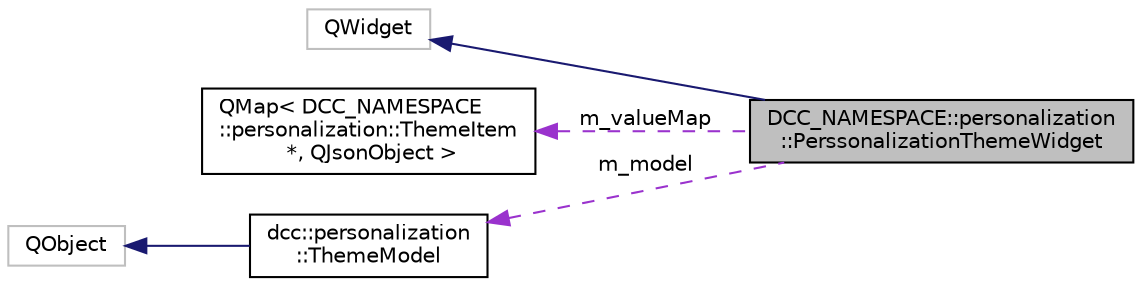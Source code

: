 digraph "DCC_NAMESPACE::personalization::PerssonalizationThemeWidget"
{
  edge [fontname="Helvetica",fontsize="10",labelfontname="Helvetica",labelfontsize="10"];
  node [fontname="Helvetica",fontsize="10",shape=record];
  rankdir="LR";
  Node2 [label="DCC_NAMESPACE::personalization\l::PerssonalizationThemeWidget",height=0.2,width=0.4,color="black", fillcolor="grey75", style="filled", fontcolor="black"];
  Node3 -> Node2 [dir="back",color="midnightblue",fontsize="10",style="solid",fontname="Helvetica"];
  Node3 [label="QWidget",height=0.2,width=0.4,color="grey75", fillcolor="white", style="filled"];
  Node4 -> Node2 [dir="back",color="darkorchid3",fontsize="10",style="dashed",label=" m_valueMap" ,fontname="Helvetica"];
  Node4 [label="QMap\< DCC_NAMESPACE\l::personalization::ThemeItem\l *, QJsonObject \>",height=0.2,width=0.4,color="black", fillcolor="white", style="filled",URL="$class_q_map.html"];
  Node5 -> Node2 [dir="back",color="darkorchid3",fontsize="10",style="dashed",label=" m_model" ,fontname="Helvetica"];
  Node5 [label="dcc::personalization\l::ThemeModel",height=0.2,width=0.4,color="black", fillcolor="white", style="filled",URL="$classdcc_1_1personalization_1_1_theme_model.html"];
  Node6 -> Node5 [dir="back",color="midnightblue",fontsize="10",style="solid",fontname="Helvetica"];
  Node6 [label="QObject",height=0.2,width=0.4,color="grey75", fillcolor="white", style="filled"];
}
